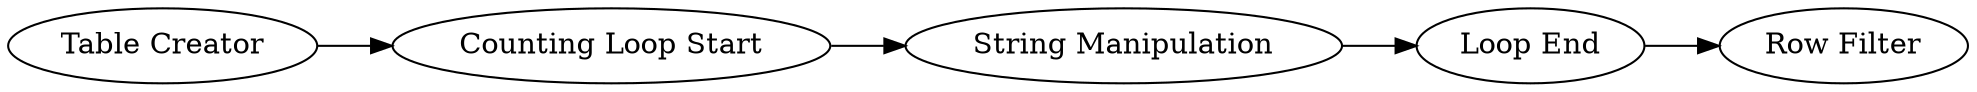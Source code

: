 digraph {
	10 [label="Counting Loop Start"]
	11 [label="String Manipulation"]
	12 [label="Table Creator"]
	16 [label="Loop End"]
	17 [label="Row Filter"]
	10 -> 11
	11 -> 16
	12 -> 10
	16 -> 17
	rankdir=LR
}
